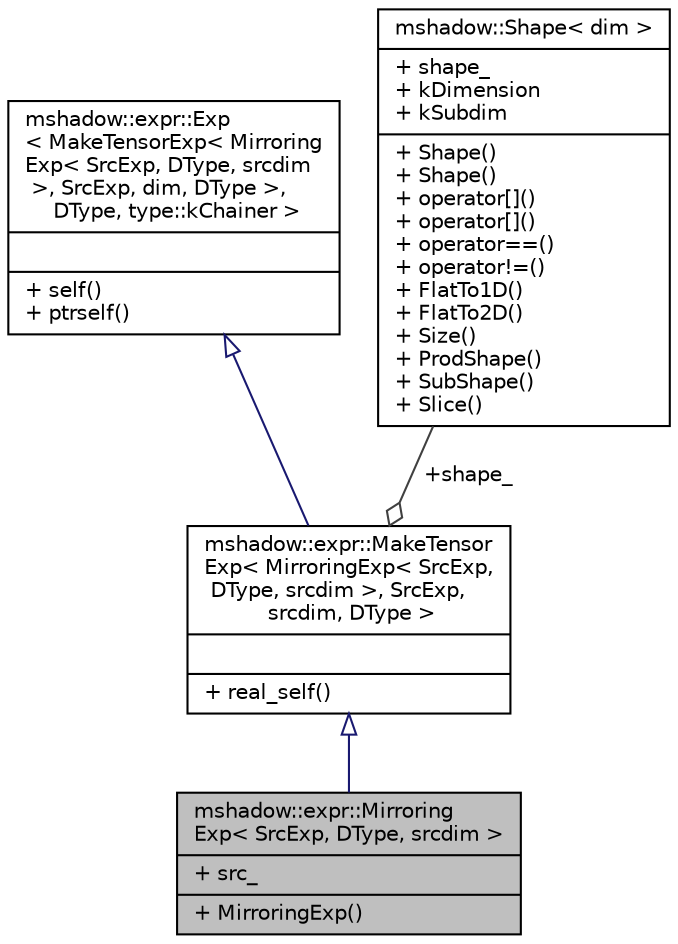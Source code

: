 digraph "mshadow::expr::MirroringExp&lt; SrcExp, DType, srcdim &gt;"
{
 // LATEX_PDF_SIZE
  edge [fontname="Helvetica",fontsize="10",labelfontname="Helvetica",labelfontsize="10"];
  node [fontname="Helvetica",fontsize="10",shape=record];
  Node1 [label="{mshadow::expr::Mirroring\lExp\< SrcExp, DType, srcdim \>\n|+ src_\l|+ MirroringExp()\l}",height=0.2,width=0.4,color="black", fillcolor="grey75", style="filled", fontcolor="black",tooltip="mirror expression, mirror a image in width"];
  Node2 -> Node1 [dir="back",color="midnightblue",fontsize="10",style="solid",arrowtail="onormal",fontname="Helvetica"];
  Node2 [label="{mshadow::expr::MakeTensor\lExp\< MirroringExp\< SrcExp,\l DType, srcdim \>, SrcExp,\l srcdim, DType \>\n||+ real_self()\l}",height=0.2,width=0.4,color="black", fillcolor="white", style="filled",URL="$structmshadow_1_1expr_1_1MakeTensorExp.html",tooltip=" "];
  Node3 -> Node2 [dir="back",color="midnightblue",fontsize="10",style="solid",arrowtail="onormal",fontname="Helvetica"];
  Node3 [label="{mshadow::expr::Exp\l\< MakeTensorExp\< Mirroring\lExp\< SrcExp, DType, srcdim\l \>, SrcExp, dim, DType \>,\l DType, type::kChainer \>\n||+ self()\l+ ptrself()\l}",height=0.2,width=0.4,color="black", fillcolor="white", style="filled",URL="$structmshadow_1_1expr_1_1Exp.html",tooltip=" "];
  Node4 -> Node2 [color="grey25",fontsize="10",style="solid",label=" +shape_" ,arrowhead="odiamond",fontname="Helvetica"];
  Node4 [label="{mshadow::Shape\< dim \>\n|+ shape_\l+ kDimension\l+ kSubdim\l|+ Shape()\l+ Shape()\l+ operator[]()\l+ operator[]()\l+ operator==()\l+ operator!=()\l+ FlatTo1D()\l+ FlatTo2D()\l+ Size()\l+ ProdShape()\l+ SubShape()\l+ Slice()\l}",height=0.2,width=0.4,color="black", fillcolor="white", style="filled",URL="$structmshadow_1_1Shape.html",tooltip=" "];
}
